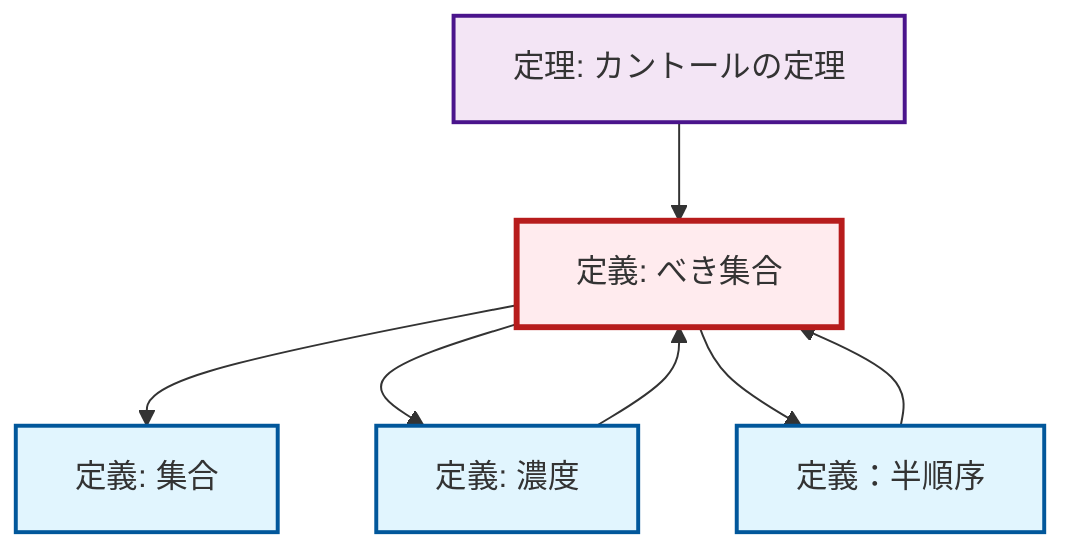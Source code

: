 graph TD
    classDef definition fill:#e1f5fe,stroke:#01579b,stroke-width:2px
    classDef theorem fill:#f3e5f5,stroke:#4a148c,stroke-width:2px
    classDef axiom fill:#fff3e0,stroke:#e65100,stroke-width:2px
    classDef example fill:#e8f5e9,stroke:#1b5e20,stroke-width:2px
    classDef current fill:#ffebee,stroke:#b71c1c,stroke-width:3px
    def-power-set["定義: べき集合"]:::definition
    def-partial-order["定義：半順序"]:::definition
    def-cardinality["定義: 濃度"]:::definition
    def-set["定義: 集合"]:::definition
    thm-cantor["定理: カントールの定理"]:::theorem
    def-power-set --> def-set
    def-power-set --> def-cardinality
    def-cardinality --> def-power-set
    thm-cantor --> def-power-set
    def-partial-order --> def-power-set
    def-power-set --> def-partial-order
    class def-power-set current
